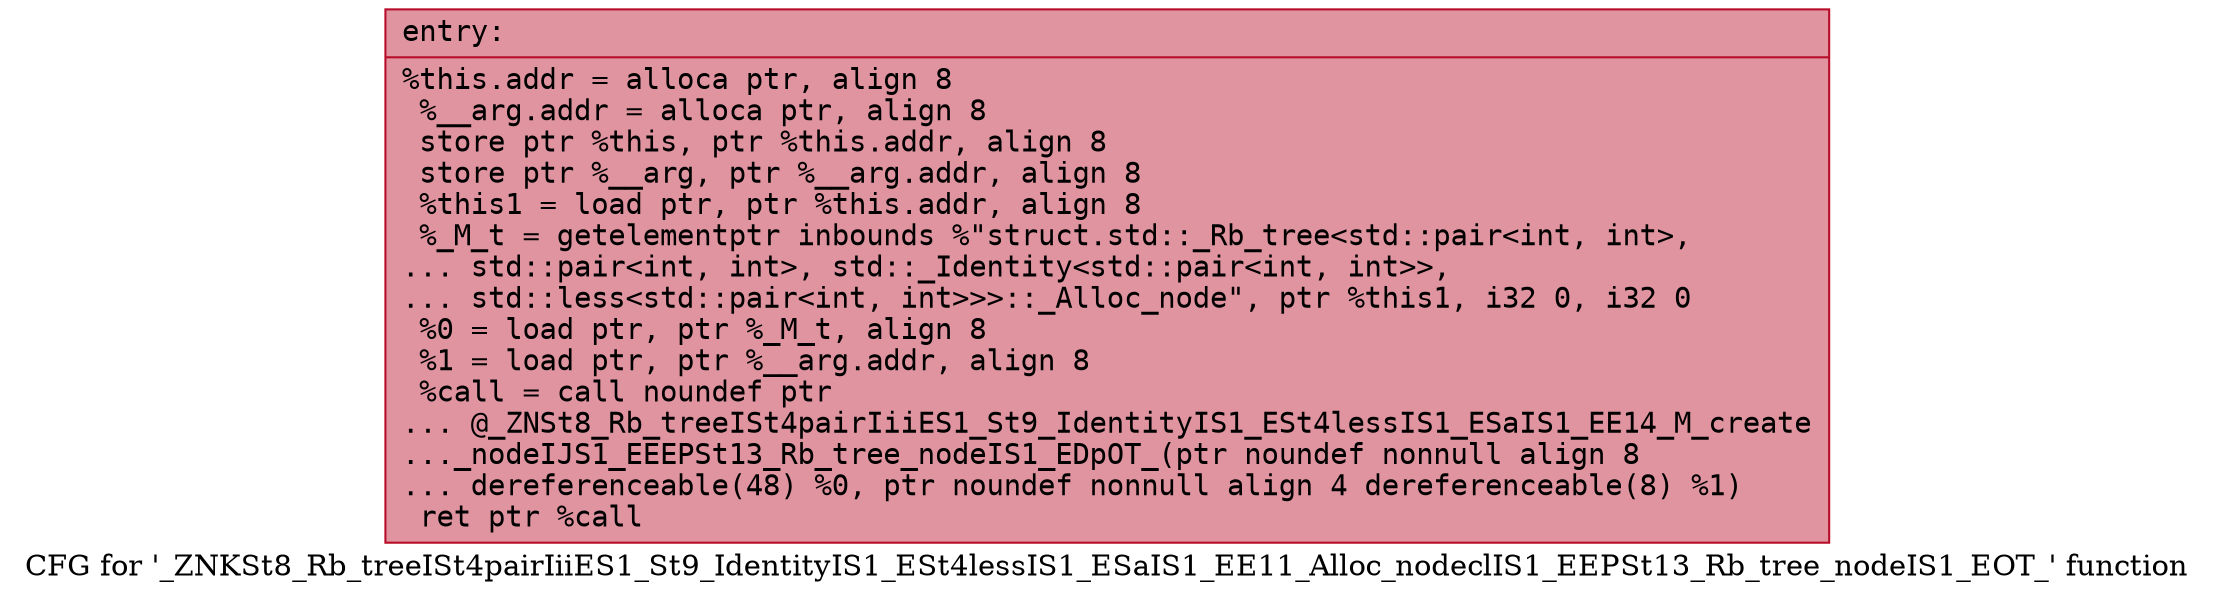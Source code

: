 digraph "CFG for '_ZNKSt8_Rb_treeISt4pairIiiES1_St9_IdentityIS1_ESt4lessIS1_ESaIS1_EE11_Alloc_nodeclIS1_EEPSt13_Rb_tree_nodeIS1_EOT_' function" {
	label="CFG for '_ZNKSt8_Rb_treeISt4pairIiiES1_St9_IdentityIS1_ESt4lessIS1_ESaIS1_EE11_Alloc_nodeclIS1_EEPSt13_Rb_tree_nodeIS1_EOT_' function";

	Node0x55579ce20af0 [shape=record,color="#b70d28ff", style=filled, fillcolor="#b70d2870" fontname="Courier",label="{entry:\l|  %this.addr = alloca ptr, align 8\l  %__arg.addr = alloca ptr, align 8\l  store ptr %this, ptr %this.addr, align 8\l  store ptr %__arg, ptr %__arg.addr, align 8\l  %this1 = load ptr, ptr %this.addr, align 8\l  %_M_t = getelementptr inbounds %\"struct.std::_Rb_tree\<std::pair\<int, int\>,\l... std::pair\<int, int\>, std::_Identity\<std::pair\<int, int\>\>,\l... std::less\<std::pair\<int, int\>\>\>::_Alloc_node\", ptr %this1, i32 0, i32 0\l  %0 = load ptr, ptr %_M_t, align 8\l  %1 = load ptr, ptr %__arg.addr, align 8\l  %call = call noundef ptr\l... @_ZNSt8_Rb_treeISt4pairIiiES1_St9_IdentityIS1_ESt4lessIS1_ESaIS1_EE14_M_create\l..._nodeIJS1_EEEPSt13_Rb_tree_nodeIS1_EDpOT_(ptr noundef nonnull align 8\l... dereferenceable(48) %0, ptr noundef nonnull align 4 dereferenceable(8) %1)\l  ret ptr %call\l}"];
}
